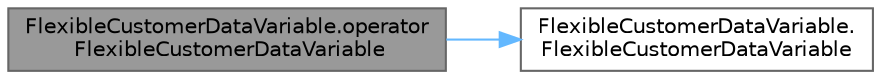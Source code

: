 digraph "FlexibleCustomerDataVariable.operator FlexibleCustomerDataVariable"
{
 // LATEX_PDF_SIZE
  bgcolor="transparent";
  edge [fontname=Helvetica,fontsize=10,labelfontname=Helvetica,labelfontsize=10];
  node [fontname=Helvetica,fontsize=10,shape=box,height=0.2,width=0.4];
  rankdir="LR";
  Node1 [id="Node000001",label="FlexibleCustomerDataVariable.operator\l FlexibleCustomerDataVariable",height=0.2,width=0.4,color="gray40", fillcolor="grey60", style="filled", fontcolor="black",tooltip=" "];
  Node1 -> Node2 [id="edge1_Node000001_Node000002",color="steelblue1",style="solid",tooltip=" "];
  Node2 [id="Node000002",label="FlexibleCustomerDataVariable.\lFlexibleCustomerDataVariable",height=0.2,width=0.4,color="grey40", fillcolor="white", style="filled",URL="$class_flexible_customer_data_variable.html#ac141866649a45084efa8f9f4b9d7192f",tooltip=" "];
}
